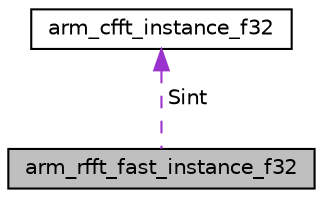 digraph "arm_rfft_fast_instance_f32"
{
 // LATEX_PDF_SIZE
  edge [fontname="Helvetica",fontsize="10",labelfontname="Helvetica",labelfontsize="10"];
  node [fontname="Helvetica",fontsize="10",shape=record];
  Node1 [label="arm_rfft_fast_instance_f32",height=0.2,width=0.4,color="black", fillcolor="grey75", style="filled", fontcolor="black",tooltip="Instance structure for the floating-point RFFT/RIFFT function."];
  Node2 -> Node1 [dir="back",color="darkorchid3",fontsize="10",style="dashed",label=" Sint" ,fontname="Helvetica"];
  Node2 [label="arm_cfft_instance_f32",height=0.2,width=0.4,color="black", fillcolor="white", style="filled",URL="$structarm__cfft__instance__f32.html",tooltip="Instance structure for the floating-point CFFT/CIFFT function."];
}
